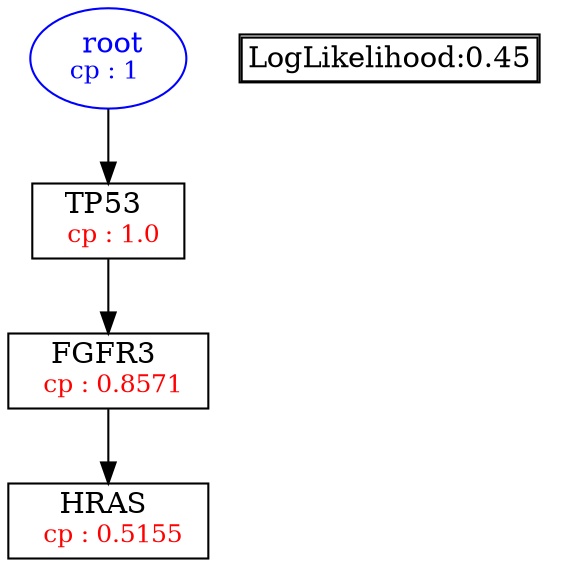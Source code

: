 digraph tree {
    "root" [label=<<font color='Blue'> root</font><br/><font color='Blue' POINT-SIZE='12'>cp : 1 </font>>, shape=oval, color=Blue];
    "S3" [label =<TP53 <br/> <font color='Red' POINT-SIZE='12'> cp : 1.0 </font>>, shape=box];
    "S1" [label =<FGFR3 <br/> <font color='Red' POINT-SIZE='12'> cp : 0.8571 </font>>, shape=box];
    "S2" [label =<HRAS <br/> <font color='Red' POINT-SIZE='12'> cp : 0.5155 </font>>, shape=box];
    "root" -> "S3";
    "S3" -> "S1";
    "S1" -> "S2";

    node[shape=plaintext]
    fontsize="10"
    struct1 [label=
    <<TABLE BORDER="1" CELLBORDER="1" CELLSPACING="0" >
    <TR><TD ALIGN="LEFT">LogLikelihood:0.45</TD></TR>
    </TABLE>>];

}

